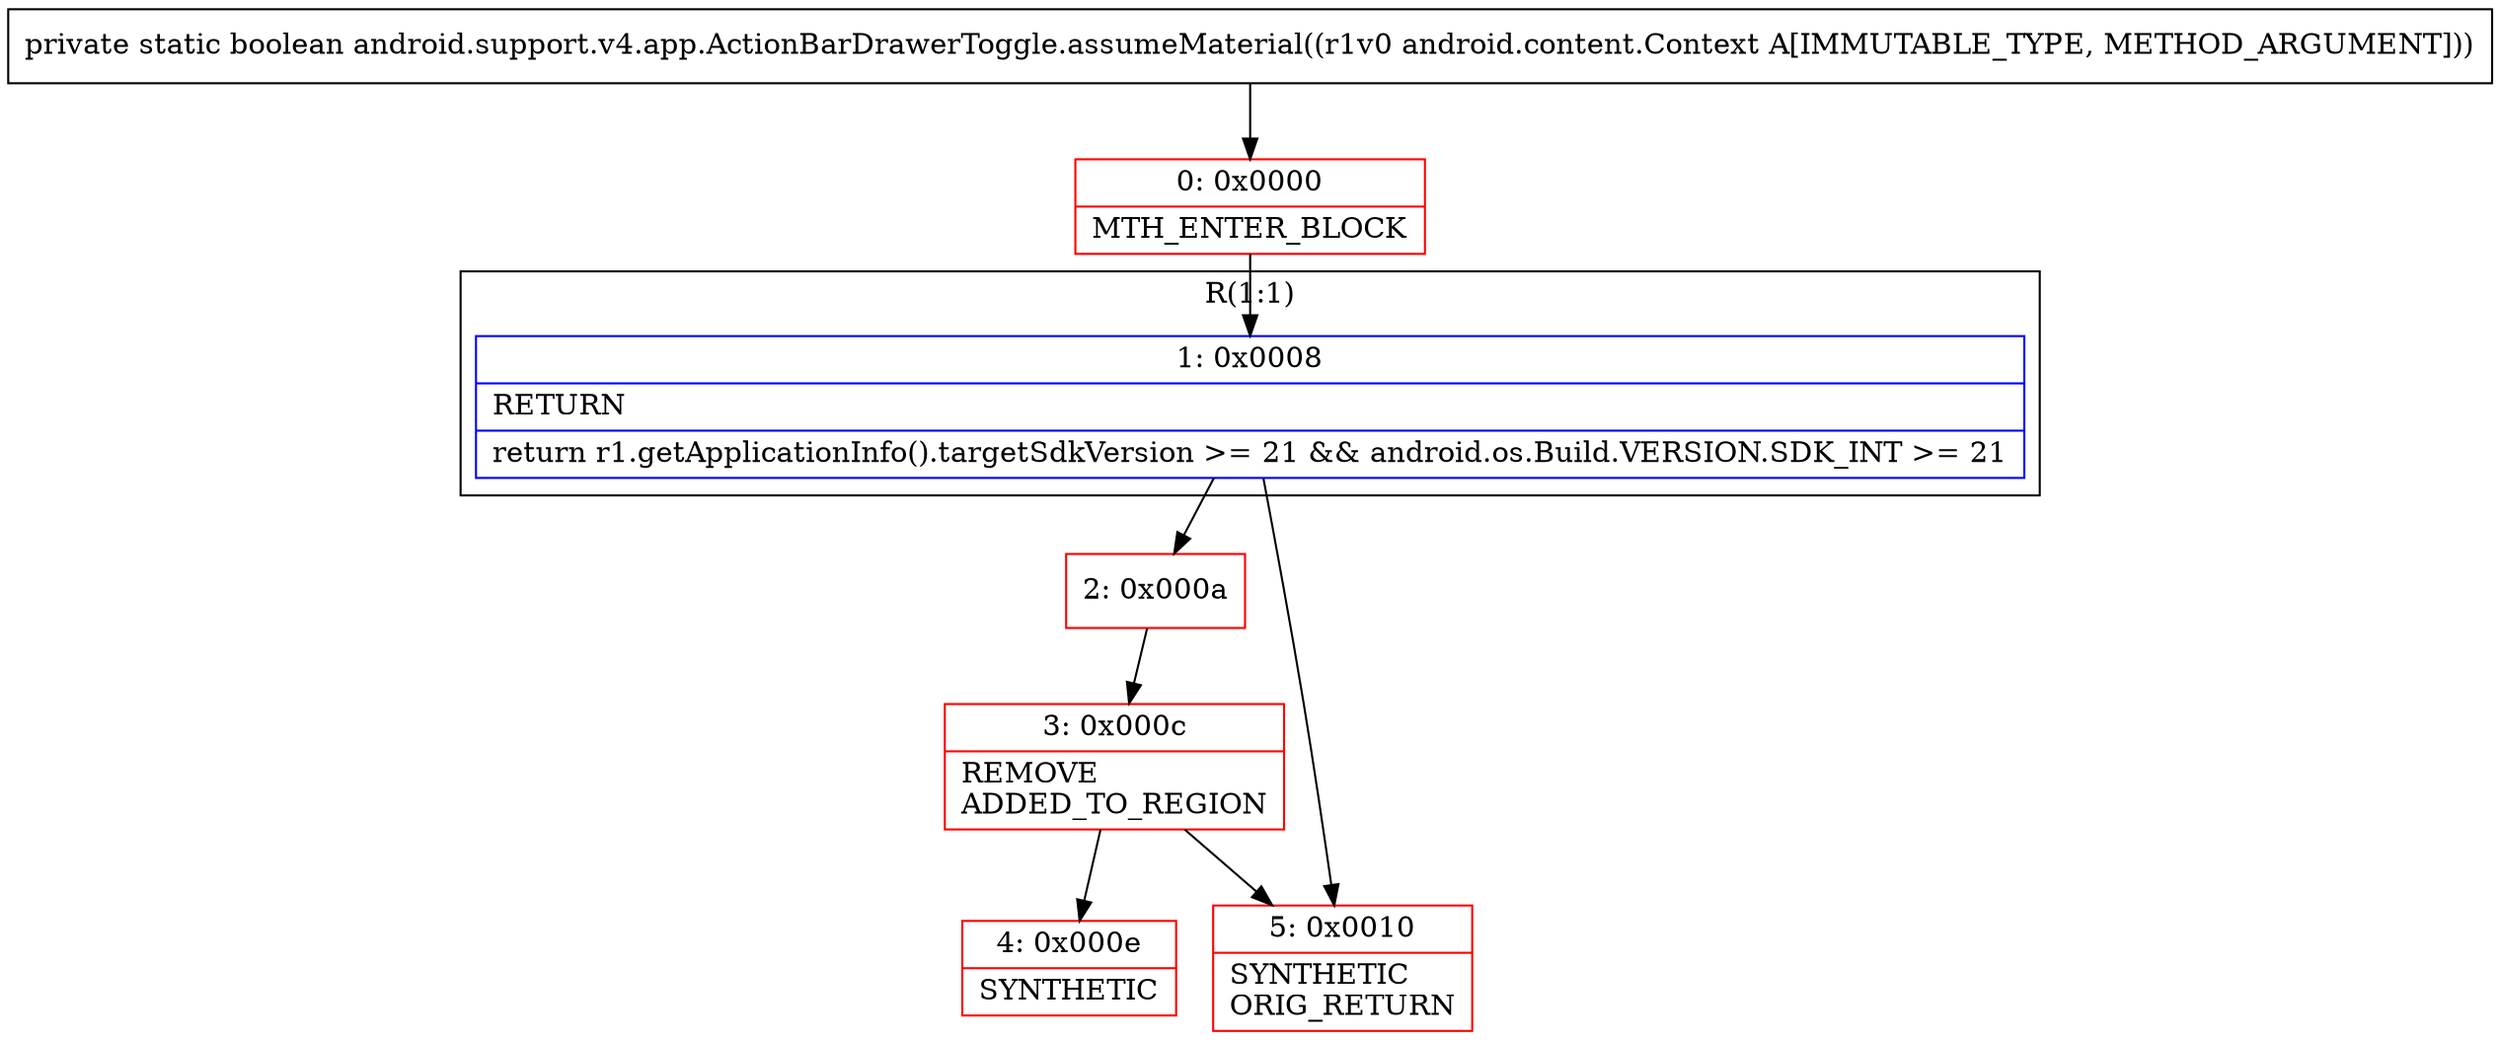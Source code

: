 digraph "CFG forandroid.support.v4.app.ActionBarDrawerToggle.assumeMaterial(Landroid\/content\/Context;)Z" {
subgraph cluster_Region_1985271599 {
label = "R(1:1)";
node [shape=record,color=blue];
Node_1 [shape=record,label="{1\:\ 0x0008|RETURN\l|return r1.getApplicationInfo().targetSdkVersion \>= 21 && android.os.Build.VERSION.SDK_INT \>= 21\l}"];
}
Node_0 [shape=record,color=red,label="{0\:\ 0x0000|MTH_ENTER_BLOCK\l}"];
Node_2 [shape=record,color=red,label="{2\:\ 0x000a}"];
Node_3 [shape=record,color=red,label="{3\:\ 0x000c|REMOVE\lADDED_TO_REGION\l}"];
Node_4 [shape=record,color=red,label="{4\:\ 0x000e|SYNTHETIC\l}"];
Node_5 [shape=record,color=red,label="{5\:\ 0x0010|SYNTHETIC\lORIG_RETURN\l}"];
MethodNode[shape=record,label="{private static boolean android.support.v4.app.ActionBarDrawerToggle.assumeMaterial((r1v0 android.content.Context A[IMMUTABLE_TYPE, METHOD_ARGUMENT])) }"];
MethodNode -> Node_0;
Node_1 -> Node_2;
Node_1 -> Node_5;
Node_0 -> Node_1;
Node_2 -> Node_3;
Node_3 -> Node_4;
Node_3 -> Node_5;
}

